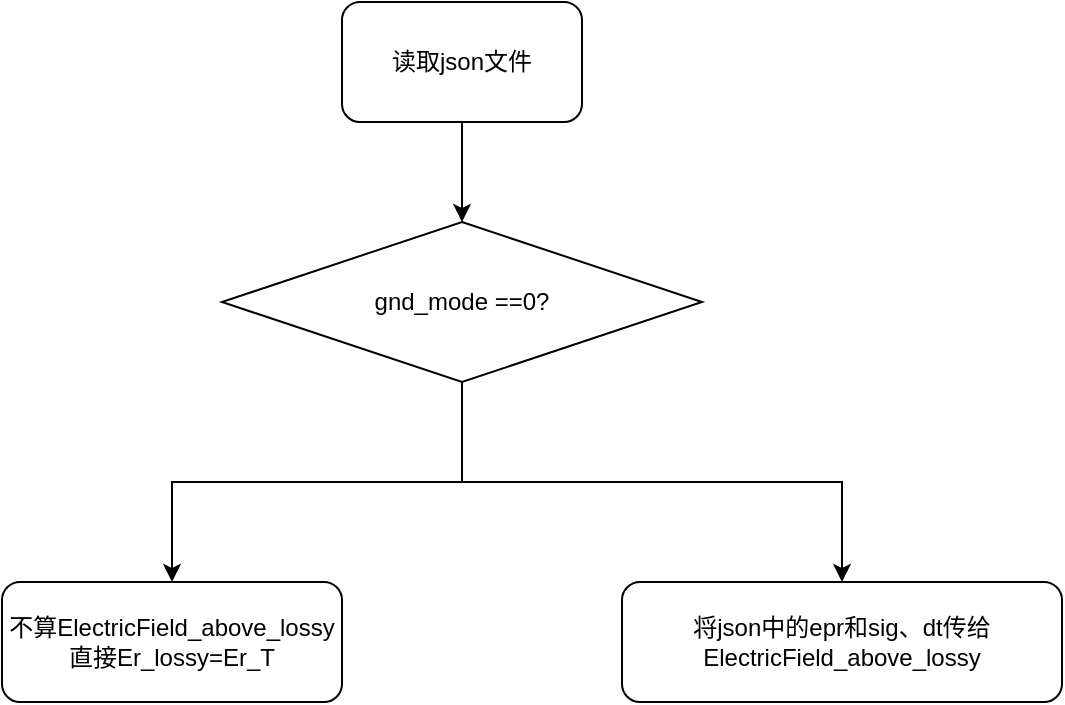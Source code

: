 <mxfile version="26.0.4">
  <diagram name="第 1 页" id="3EK2jjQPrE45eBjg5TBP">
    <mxGraphModel dx="1554" dy="819" grid="1" gridSize="10" guides="1" tooltips="1" connect="1" arrows="1" fold="1" page="1" pageScale="1" pageWidth="827" pageHeight="1169" math="0" shadow="0">
      <root>
        <mxCell id="0" />
        <mxCell id="1" parent="0" />
        <mxCell id="iBtqQv1dWRpX6zKwfi3N-3" value="" style="edgeStyle=orthogonalEdgeStyle;rounded=0;orthogonalLoop=1;jettySize=auto;html=1;" edge="1" parent="1" source="iBtqQv1dWRpX6zKwfi3N-1" target="iBtqQv1dWRpX6zKwfi3N-2">
          <mxGeometry relative="1" as="geometry" />
        </mxCell>
        <mxCell id="iBtqQv1dWRpX6zKwfi3N-1" value="读取json文件" style="rounded=1;whiteSpace=wrap;html=1;" vertex="1" parent="1">
          <mxGeometry x="320" y="200" width="120" height="60" as="geometry" />
        </mxCell>
        <mxCell id="iBtqQv1dWRpX6zKwfi3N-5" style="edgeStyle=orthogonalEdgeStyle;rounded=0;orthogonalLoop=1;jettySize=auto;html=1;entryX=0.5;entryY=0;entryDx=0;entryDy=0;" edge="1" parent="1" source="iBtqQv1dWRpX6zKwfi3N-2" target="iBtqQv1dWRpX6zKwfi3N-4">
          <mxGeometry relative="1" as="geometry" />
        </mxCell>
        <mxCell id="iBtqQv1dWRpX6zKwfi3N-7" style="edgeStyle=orthogonalEdgeStyle;rounded=0;orthogonalLoop=1;jettySize=auto;html=1;entryX=0.5;entryY=0;entryDx=0;entryDy=0;" edge="1" parent="1" source="iBtqQv1dWRpX6zKwfi3N-2" target="iBtqQv1dWRpX6zKwfi3N-6">
          <mxGeometry relative="1" as="geometry" />
        </mxCell>
        <mxCell id="iBtqQv1dWRpX6zKwfi3N-2" value="gnd_mode ==0?" style="rhombus;whiteSpace=wrap;html=1;" vertex="1" parent="1">
          <mxGeometry x="260" y="310" width="240" height="80" as="geometry" />
        </mxCell>
        <mxCell id="iBtqQv1dWRpX6zKwfi3N-4" value="&lt;div&gt;不算ElectricField_above_lossy&lt;/div&gt;直接Er_lossy=Er_T" style="rounded=1;whiteSpace=wrap;html=1;" vertex="1" parent="1">
          <mxGeometry x="150" y="490" width="170" height="60" as="geometry" />
        </mxCell>
        <mxCell id="iBtqQv1dWRpX6zKwfi3N-6" value="将json中的epr和sig、dt传给ElectricField_above_lossy" style="rounded=1;whiteSpace=wrap;html=1;" vertex="1" parent="1">
          <mxGeometry x="460" y="490" width="220" height="60" as="geometry" />
        </mxCell>
      </root>
    </mxGraphModel>
  </diagram>
</mxfile>
